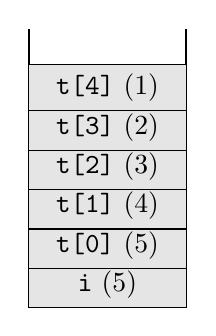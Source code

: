 
\begin{tikzpicture}
	\tikzstyle{Node} = [rectangle, minimum width=2cm, minimum height=5mm, text centered, draw=black, fill= gray!20]
	\tikzstyle{arrow} = [thick,->,>=stealth]
	
	\draw [thick, black] (0, 0) -- (2, 0);
	\draw [thick, black] (0, 0) -- (0, 3.5);
	\draw [thick, black] (2, 0) -- (2, 3.5);
	\node (c2) [Node] at (1,0.25) {\texttt{i} (5)};
	\node (d2) [Node] at (1,0.75) {\texttt{t[0]} (5)};
	\node (d2) [Node] at (1,1.25) {\texttt{t[1]} (4)};
	\node (d2) [Node] at (1,1.75) {\texttt{t[2]} (3)};
	\node (d2) [Node] at (1,2.25) {\texttt{t[3]} (2)};
	\node (d2) [Node] at (1,2.75) {\texttt{t[4]} (1)};
\end{tikzpicture}